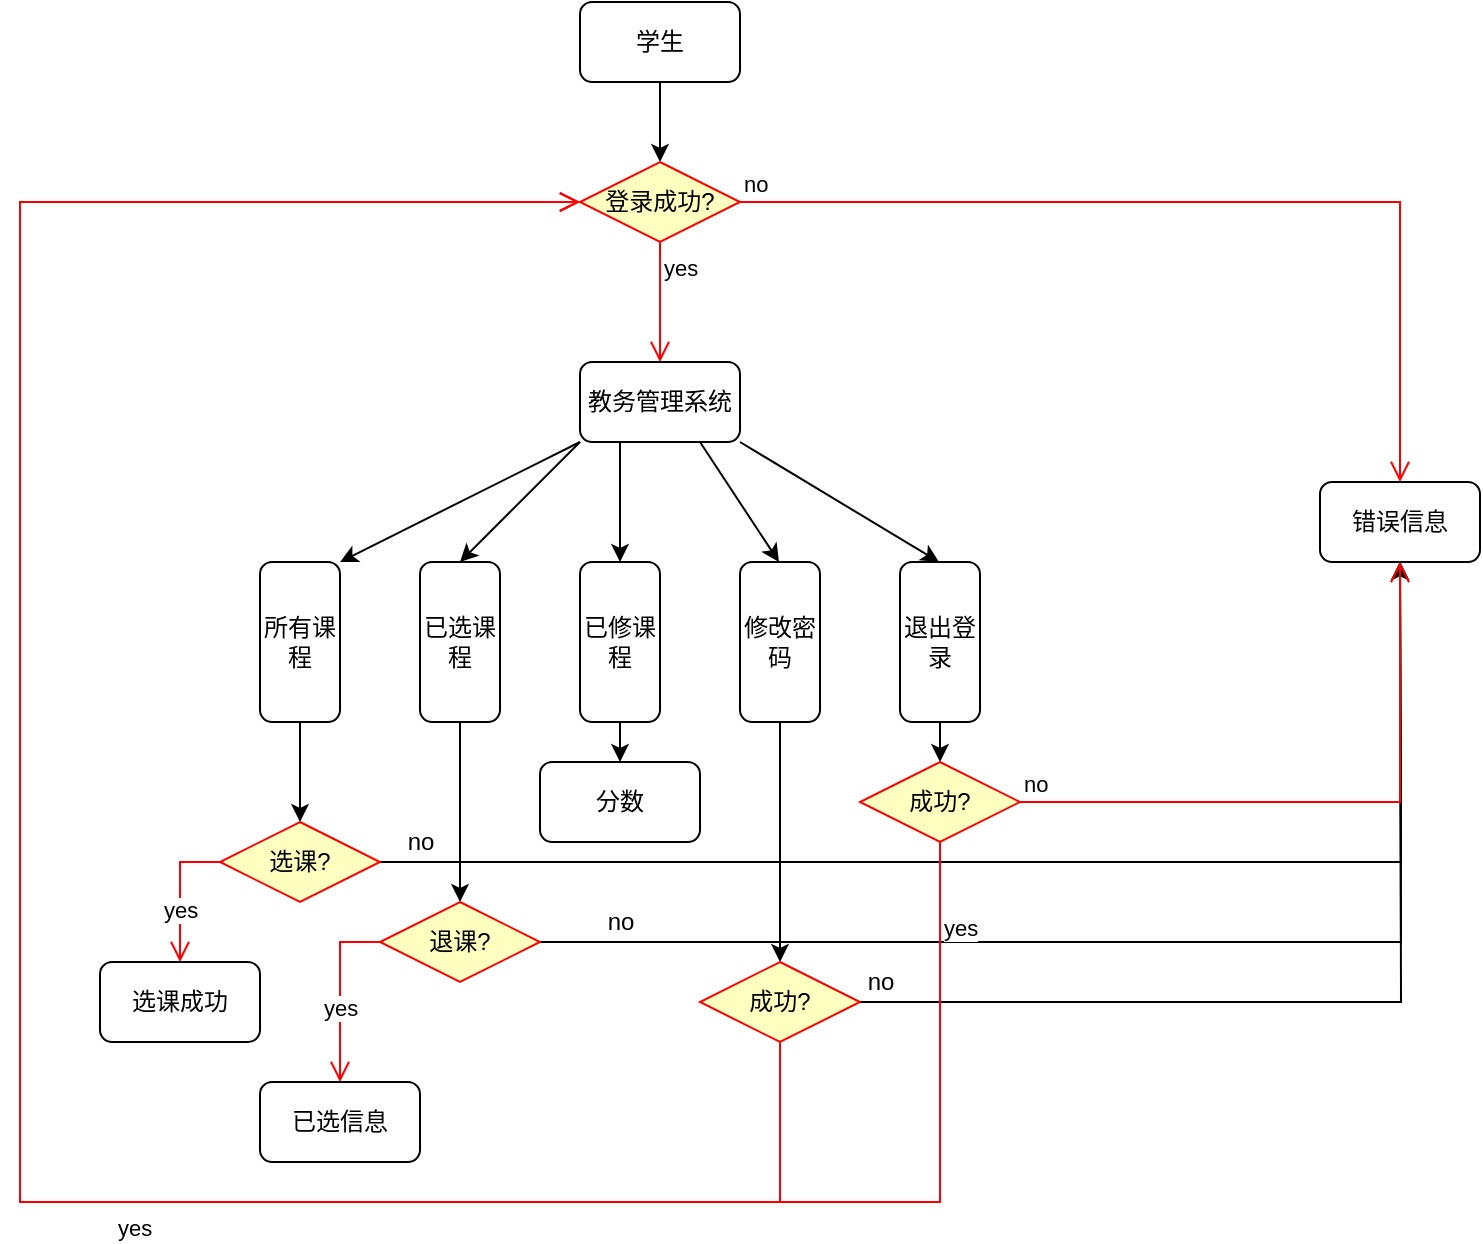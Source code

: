 <mxfile version="16.5.1" type="device"><diagram id="x8Jjq8fpHaDlx2RiXgc_" name="第 1 页"><mxGraphModel dx="1038" dy="660" grid="1" gridSize="10" guides="1" tooltips="1" connect="1" arrows="1" fold="1" page="1" pageScale="1" pageWidth="827" pageHeight="1169" math="0" shadow="0"><root><mxCell id="0"/><mxCell id="1" parent="0"/><mxCell id="U3TxY1F_lvx_IGkq-xy1-6" style="edgeStyle=orthogonalEdgeStyle;rounded=0;orthogonalLoop=1;jettySize=auto;html=1;exitX=0.5;exitY=1;exitDx=0;exitDy=0;entryX=0.5;entryY=0;entryDx=0;entryDy=0;" parent="1" source="U3TxY1F_lvx_IGkq-xy1-1" target="U3TxY1F_lvx_IGkq-xy1-3" edge="1"><mxGeometry relative="1" as="geometry"/></mxCell><mxCell id="U3TxY1F_lvx_IGkq-xy1-1" value="学生" style="rounded=1;whiteSpace=wrap;html=1;" parent="1" vertex="1"><mxGeometry x="360" y="40" width="80" height="40" as="geometry"/></mxCell><mxCell id="U3TxY1F_lvx_IGkq-xy1-3" value="登录成功?" style="rhombus;whiteSpace=wrap;html=1;fillColor=#ffffc0;strokeColor=#ff0000;" parent="1" vertex="1"><mxGeometry x="360" y="120" width="80" height="40" as="geometry"/></mxCell><mxCell id="U3TxY1F_lvx_IGkq-xy1-4" value="no" style="edgeStyle=orthogonalEdgeStyle;html=1;align=left;verticalAlign=bottom;endArrow=open;endSize=8;strokeColor=#ff0000;rounded=0;entryX=0.5;entryY=0;entryDx=0;entryDy=0;" parent="1" source="U3TxY1F_lvx_IGkq-xy1-3" target="U3TxY1F_lvx_IGkq-xy1-52" edge="1"><mxGeometry x="-1" relative="1" as="geometry"><mxPoint x="540" y="140" as="targetPoint"/></mxGeometry></mxCell><mxCell id="U3TxY1F_lvx_IGkq-xy1-5" value="yes" style="edgeStyle=orthogonalEdgeStyle;html=1;align=left;verticalAlign=top;endArrow=open;endSize=8;strokeColor=#ff0000;rounded=0;" parent="1" source="U3TxY1F_lvx_IGkq-xy1-3" edge="1"><mxGeometry x="-1" relative="1" as="geometry"><mxPoint x="400" y="220" as="targetPoint"/></mxGeometry></mxCell><mxCell id="U3TxY1F_lvx_IGkq-xy1-7" value="教务管理系统" style="rounded=1;whiteSpace=wrap;html=1;" parent="1" vertex="1"><mxGeometry x="360" y="220" width="80" height="40" as="geometry"/></mxCell><mxCell id="U3TxY1F_lvx_IGkq-xy1-28" style="edgeStyle=orthogonalEdgeStyle;rounded=0;orthogonalLoop=1;jettySize=auto;html=1;exitX=0.5;exitY=1;exitDx=0;exitDy=0;" parent="1" source="U3TxY1F_lvx_IGkq-xy1-8" target="U3TxY1F_lvx_IGkq-xy1-24" edge="1"><mxGeometry relative="1" as="geometry"/></mxCell><mxCell id="U3TxY1F_lvx_IGkq-xy1-8" value="所有课程" style="rounded=1;whiteSpace=wrap;html=1;" parent="1" vertex="1"><mxGeometry x="200" y="320" width="40" height="80" as="geometry"/></mxCell><mxCell id="U3TxY1F_lvx_IGkq-xy1-37" style="edgeStyle=orthogonalEdgeStyle;rounded=0;orthogonalLoop=1;jettySize=auto;html=1;exitX=0.5;exitY=1;exitDx=0;exitDy=0;entryX=0.5;entryY=0;entryDx=0;entryDy=0;" parent="1" source="U3TxY1F_lvx_IGkq-xy1-10" target="U3TxY1F_lvx_IGkq-xy1-31" edge="1"><mxGeometry relative="1" as="geometry"/></mxCell><mxCell id="U3TxY1F_lvx_IGkq-xy1-10" value="已选课程" style="rounded=1;whiteSpace=wrap;html=1;" parent="1" vertex="1"><mxGeometry x="280" y="320" width="40" height="80" as="geometry"/></mxCell><mxCell id="U3TxY1F_lvx_IGkq-xy1-40" style="edgeStyle=orthogonalEdgeStyle;rounded=0;orthogonalLoop=1;jettySize=auto;html=1;exitX=0.5;exitY=1;exitDx=0;exitDy=0;entryX=0.5;entryY=0;entryDx=0;entryDy=0;" parent="1" source="U3TxY1F_lvx_IGkq-xy1-11" target="U3TxY1F_lvx_IGkq-xy1-38" edge="1"><mxGeometry relative="1" as="geometry"/></mxCell><mxCell id="U3TxY1F_lvx_IGkq-xy1-11" value="已修课程" style="rounded=1;whiteSpace=wrap;html=1;" parent="1" vertex="1"><mxGeometry x="360" y="320" width="40" height="80" as="geometry"/></mxCell><mxCell id="U3TxY1F_lvx_IGkq-xy1-44" style="edgeStyle=orthogonalEdgeStyle;rounded=0;orthogonalLoop=1;jettySize=auto;html=1;exitX=0.5;exitY=1;exitDx=0;exitDy=0;" parent="1" source="U3TxY1F_lvx_IGkq-xy1-12" target="U3TxY1F_lvx_IGkq-xy1-41" edge="1"><mxGeometry relative="1" as="geometry"/></mxCell><mxCell id="U3TxY1F_lvx_IGkq-xy1-12" value="修改密码" style="rounded=1;whiteSpace=wrap;html=1;" parent="1" vertex="1"><mxGeometry x="440" y="320" width="40" height="80" as="geometry"/></mxCell><mxCell id="U3TxY1F_lvx_IGkq-xy1-50" style="edgeStyle=orthogonalEdgeStyle;rounded=0;orthogonalLoop=1;jettySize=auto;html=1;exitX=0.5;exitY=1;exitDx=0;exitDy=0;entryX=0.5;entryY=0;entryDx=0;entryDy=0;" parent="1" source="U3TxY1F_lvx_IGkq-xy1-13" target="U3TxY1F_lvx_IGkq-xy1-47" edge="1"><mxGeometry relative="1" as="geometry"/></mxCell><mxCell id="U3TxY1F_lvx_IGkq-xy1-13" value="退出登录" style="rounded=1;whiteSpace=wrap;html=1;" parent="1" vertex="1"><mxGeometry x="520" y="320" width="40" height="80" as="geometry"/></mxCell><mxCell id="U3TxY1F_lvx_IGkq-xy1-15" value="" style="endArrow=classic;html=1;rounded=0;exitX=0;exitY=1;exitDx=0;exitDy=0;" parent="1" source="U3TxY1F_lvx_IGkq-xy1-7" edge="1"><mxGeometry width="50" height="50" relative="1" as="geometry"><mxPoint x="310" y="250" as="sourcePoint"/><mxPoint x="240" y="320" as="targetPoint"/></mxGeometry></mxCell><mxCell id="U3TxY1F_lvx_IGkq-xy1-16" value="" style="endArrow=classic;html=1;rounded=0;exitX=0;exitY=1;exitDx=0;exitDy=0;" parent="1" source="U3TxY1F_lvx_IGkq-xy1-7" edge="1"><mxGeometry width="50" height="50" relative="1" as="geometry"><mxPoint x="420" y="260" as="sourcePoint"/><mxPoint x="300" y="320" as="targetPoint"/></mxGeometry></mxCell><mxCell id="U3TxY1F_lvx_IGkq-xy1-17" value="" style="endArrow=classic;html=1;rounded=0;exitX=0.25;exitY=1;exitDx=0;exitDy=0;" parent="1" source="U3TxY1F_lvx_IGkq-xy1-7" edge="1"><mxGeometry width="50" height="50" relative="1" as="geometry"><mxPoint x="440" y="260" as="sourcePoint"/><mxPoint x="380" y="320" as="targetPoint"/></mxGeometry></mxCell><mxCell id="U3TxY1F_lvx_IGkq-xy1-18" value="" style="endArrow=classic;html=1;rounded=0;exitX=0.75;exitY=1;exitDx=0;exitDy=0;" parent="1" source="U3TxY1F_lvx_IGkq-xy1-7" edge="1"><mxGeometry width="50" height="50" relative="1" as="geometry"><mxPoint x="459.5" y="260" as="sourcePoint"/><mxPoint x="459.5" y="320" as="targetPoint"/></mxGeometry></mxCell><mxCell id="U3TxY1F_lvx_IGkq-xy1-19" value="" style="endArrow=classic;html=1;rounded=0;exitX=1;exitY=1;exitDx=0;exitDy=0;" parent="1" source="U3TxY1F_lvx_IGkq-xy1-7" edge="1"><mxGeometry width="50" height="50" relative="1" as="geometry"><mxPoint x="500" y="260" as="sourcePoint"/><mxPoint x="539.5" y="320" as="targetPoint"/></mxGeometry></mxCell><mxCell id="U3TxY1F_lvx_IGkq-xy1-53" style="edgeStyle=orthogonalEdgeStyle;rounded=0;orthogonalLoop=1;jettySize=auto;html=1;exitX=1;exitY=0.5;exitDx=0;exitDy=0;" parent="1" source="U3TxY1F_lvx_IGkq-xy1-24" edge="1"><mxGeometry relative="1" as="geometry"><mxPoint x="770" y="320" as="targetPoint"/></mxGeometry></mxCell><mxCell id="U3TxY1F_lvx_IGkq-xy1-24" value="选课?" style="rhombus;whiteSpace=wrap;html=1;fillColor=#ffffc0;strokeColor=#ff0000;" parent="1" vertex="1"><mxGeometry x="180" y="450" width="80" height="40" as="geometry"/></mxCell><mxCell id="U3TxY1F_lvx_IGkq-xy1-26" value="yes" style="edgeStyle=orthogonalEdgeStyle;html=1;align=left;verticalAlign=top;endArrow=open;endSize=8;strokeColor=#ff0000;rounded=0;entryX=0.5;entryY=0;entryDx=0;entryDy=0;exitX=0;exitY=0.5;exitDx=0;exitDy=0;" parent="1" source="U3TxY1F_lvx_IGkq-xy1-24" target="U3TxY1F_lvx_IGkq-xy1-27" edge="1"><mxGeometry x="-0.111" y="-10" relative="1" as="geometry"><mxPoint x="220" y="530" as="targetPoint"/><mxPoint as="offset"/></mxGeometry></mxCell><mxCell id="U3TxY1F_lvx_IGkq-xy1-27" value="选课成功" style="rounded=1;whiteSpace=wrap;html=1;" parent="1" vertex="1"><mxGeometry x="120" y="520" width="80" height="40" as="geometry"/></mxCell><mxCell id="U3TxY1F_lvx_IGkq-xy1-54" style="edgeStyle=orthogonalEdgeStyle;rounded=0;orthogonalLoop=1;jettySize=auto;html=1;exitX=1;exitY=0.5;exitDx=0;exitDy=0;" parent="1" source="U3TxY1F_lvx_IGkq-xy1-31" edge="1"><mxGeometry relative="1" as="geometry"><mxPoint x="770" y="320" as="targetPoint"/></mxGeometry></mxCell><mxCell id="U3TxY1F_lvx_IGkq-xy1-31" value="退课?" style="rhombus;whiteSpace=wrap;html=1;fillColor=#ffffc0;strokeColor=#ff0000;" parent="1" vertex="1"><mxGeometry x="260" y="490" width="80" height="40" as="geometry"/></mxCell><mxCell id="U3TxY1F_lvx_IGkq-xy1-33" value="yes" style="edgeStyle=orthogonalEdgeStyle;html=1;align=left;verticalAlign=top;endArrow=open;endSize=8;strokeColor=#ff0000;rounded=0;entryX=0.5;entryY=0;entryDx=0;entryDy=0;exitX=0;exitY=0.5;exitDx=0;exitDy=0;" parent="1" source="U3TxY1F_lvx_IGkq-xy1-31" target="U3TxY1F_lvx_IGkq-xy1-34" edge="1"><mxGeometry x="-0.111" y="-10" relative="1" as="geometry"><mxPoint x="300" y="590" as="targetPoint"/><mxPoint as="offset"/></mxGeometry></mxCell><mxCell id="U3TxY1F_lvx_IGkq-xy1-34" value="已选信息" style="rounded=1;whiteSpace=wrap;html=1;" parent="1" vertex="1"><mxGeometry x="200" y="580" width="80" height="40" as="geometry"/></mxCell><mxCell id="U3TxY1F_lvx_IGkq-xy1-38" value="分数" style="rounded=1;whiteSpace=wrap;html=1;" parent="1" vertex="1"><mxGeometry x="340" y="420" width="80" height="40" as="geometry"/></mxCell><mxCell id="U3TxY1F_lvx_IGkq-xy1-55" style="edgeStyle=orthogonalEdgeStyle;rounded=0;orthogonalLoop=1;jettySize=auto;html=1;exitX=1;exitY=0.5;exitDx=0;exitDy=0;" parent="1" source="U3TxY1F_lvx_IGkq-xy1-41" edge="1"><mxGeometry relative="1" as="geometry"><mxPoint x="770" y="320" as="targetPoint"/></mxGeometry></mxCell><mxCell id="U3TxY1F_lvx_IGkq-xy1-41" value="成功?" style="rhombus;whiteSpace=wrap;html=1;fillColor=#ffffc0;strokeColor=#ff0000;" parent="1" vertex="1"><mxGeometry x="420" y="520" width="80" height="40" as="geometry"/></mxCell><mxCell id="U3TxY1F_lvx_IGkq-xy1-43" value="yes" style="edgeStyle=orthogonalEdgeStyle;html=1;align=left;verticalAlign=top;endArrow=open;endSize=8;strokeColor=#ff0000;rounded=0;" parent="1" source="U3TxY1F_lvx_IGkq-xy1-41" edge="1"><mxGeometry x="-0.333" relative="1" as="geometry"><mxPoint x="360" y="140" as="targetPoint"/><mxPoint as="offset"/><Array as="points"><mxPoint x="460" y="640"/><mxPoint x="80" y="640"/><mxPoint x="80" y="140"/><mxPoint x="360" y="140"/></Array></mxGeometry></mxCell><mxCell id="U3TxY1F_lvx_IGkq-xy1-47" value="成功?" style="rhombus;whiteSpace=wrap;html=1;fillColor=#ffffc0;strokeColor=#ff0000;" parent="1" vertex="1"><mxGeometry x="500" y="420" width="80" height="40" as="geometry"/></mxCell><mxCell id="U3TxY1F_lvx_IGkq-xy1-48" value="no" style="edgeStyle=orthogonalEdgeStyle;html=1;align=left;verticalAlign=bottom;endArrow=open;endSize=8;strokeColor=#ff0000;rounded=0;entryX=0.5;entryY=1;entryDx=0;entryDy=0;" parent="1" source="U3TxY1F_lvx_IGkq-xy1-47" target="U3TxY1F_lvx_IGkq-xy1-52" edge="1"><mxGeometry x="-1" relative="1" as="geometry"><mxPoint x="680" y="440" as="targetPoint"/></mxGeometry></mxCell><mxCell id="U3TxY1F_lvx_IGkq-xy1-49" value="yes" style="edgeStyle=orthogonalEdgeStyle;html=1;align=left;verticalAlign=top;endArrow=open;endSize=8;strokeColor=#ff0000;rounded=0;" parent="1" source="U3TxY1F_lvx_IGkq-xy1-47" edge="1"><mxGeometry x="-0.958" relative="1" as="geometry"><mxPoint x="360" y="140" as="targetPoint"/><Array as="points"><mxPoint x="540" y="640"/><mxPoint x="80" y="640"/><mxPoint x="80" y="140"/></Array><mxPoint as="offset"/></mxGeometry></mxCell><mxCell id="U3TxY1F_lvx_IGkq-xy1-52" value="错误信息" style="rounded=1;whiteSpace=wrap;html=1;" parent="1" vertex="1"><mxGeometry x="730" y="280" width="80" height="40" as="geometry"/></mxCell><mxCell id="U3TxY1F_lvx_IGkq-xy1-56" value="no" style="text;html=1;align=center;verticalAlign=middle;resizable=0;points=[];autosize=1;strokeColor=none;fillColor=none;" parent="1" vertex="1"><mxGeometry x="265" y="450" width="30" height="20" as="geometry"/></mxCell><mxCell id="U3TxY1F_lvx_IGkq-xy1-57" value="no" style="text;html=1;align=center;verticalAlign=middle;resizable=0;points=[];autosize=1;strokeColor=none;fillColor=none;" parent="1" vertex="1"><mxGeometry x="365" y="490" width="30" height="20" as="geometry"/></mxCell><mxCell id="U3TxY1F_lvx_IGkq-xy1-58" value="no" style="text;html=1;align=center;verticalAlign=middle;resizable=0;points=[];autosize=1;strokeColor=none;fillColor=none;" parent="1" vertex="1"><mxGeometry x="495" y="520" width="30" height="20" as="geometry"/></mxCell></root></mxGraphModel></diagram></mxfile>